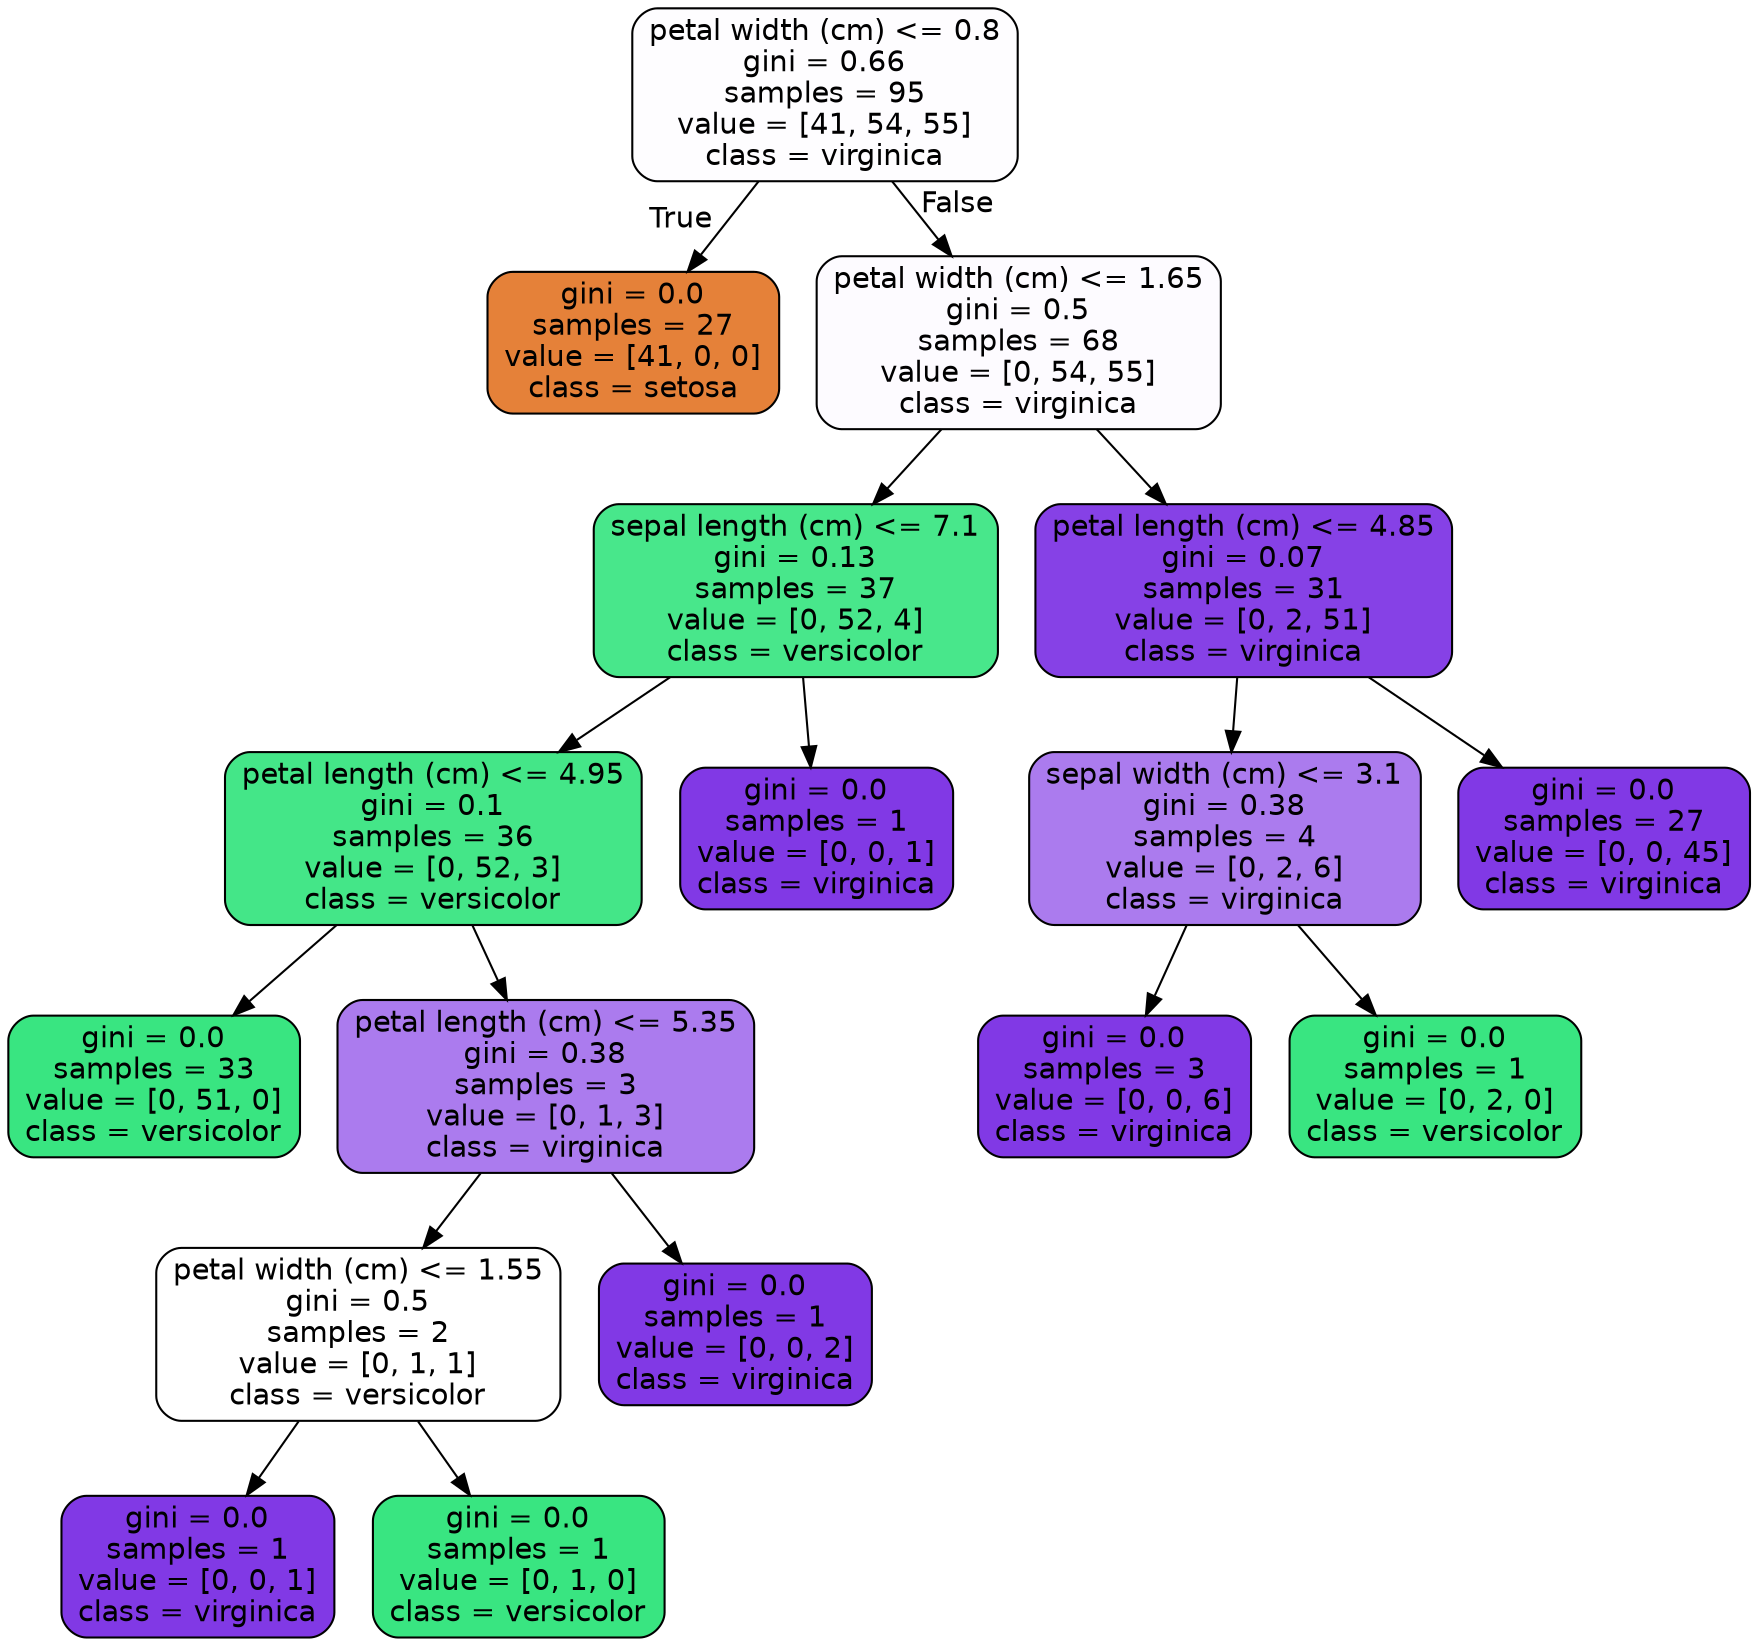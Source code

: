 digraph Tree {
node [shape=box, style="filled, rounded", color="black", fontname=helvetica] ;
edge [fontname=helvetica] ;
0 [label="petal width (cm) <= 0.8\ngini = 0.66\nsamples = 95\nvalue = [41, 54, 55]\nclass = virginica", fillcolor="#fefdff"] ;
1 [label="gini = 0.0\nsamples = 27\nvalue = [41, 0, 0]\nclass = setosa", fillcolor="#e58139"] ;
0 -> 1 [labeldistance=2.5, labelangle=45, headlabel="True"] ;
2 [label="petal width (cm) <= 1.65\ngini = 0.5\nsamples = 68\nvalue = [0, 54, 55]\nclass = virginica", fillcolor="#fdfbff"] ;
0 -> 2 [labeldistance=2.5, labelangle=-45, headlabel="False"] ;
3 [label="sepal length (cm) <= 7.1\ngini = 0.13\nsamples = 37\nvalue = [0, 52, 4]\nclass = versicolor", fillcolor="#48e78b"] ;
2 -> 3 ;
4 [label="petal length (cm) <= 4.95\ngini = 0.1\nsamples = 36\nvalue = [0, 52, 3]\nclass = versicolor", fillcolor="#44e688"] ;
3 -> 4 ;
5 [label="gini = 0.0\nsamples = 33\nvalue = [0, 51, 0]\nclass = versicolor", fillcolor="#39e581"] ;
4 -> 5 ;
6 [label="petal length (cm) <= 5.35\ngini = 0.38\nsamples = 3\nvalue = [0, 1, 3]\nclass = virginica", fillcolor="#ab7bee"] ;
4 -> 6 ;
7 [label="petal width (cm) <= 1.55\ngini = 0.5\nsamples = 2\nvalue = [0, 1, 1]\nclass = versicolor", fillcolor="#ffffff"] ;
6 -> 7 ;
8 [label="gini = 0.0\nsamples = 1\nvalue = [0, 0, 1]\nclass = virginica", fillcolor="#8139e5"] ;
7 -> 8 ;
9 [label="gini = 0.0\nsamples = 1\nvalue = [0, 1, 0]\nclass = versicolor", fillcolor="#39e581"] ;
7 -> 9 ;
10 [label="gini = 0.0\nsamples = 1\nvalue = [0, 0, 2]\nclass = virginica", fillcolor="#8139e5"] ;
6 -> 10 ;
11 [label="gini = 0.0\nsamples = 1\nvalue = [0, 0, 1]\nclass = virginica", fillcolor="#8139e5"] ;
3 -> 11 ;
12 [label="petal length (cm) <= 4.85\ngini = 0.07\nsamples = 31\nvalue = [0, 2, 51]\nclass = virginica", fillcolor="#8641e6"] ;
2 -> 12 ;
13 [label="sepal width (cm) <= 3.1\ngini = 0.38\nsamples = 4\nvalue = [0, 2, 6]\nclass = virginica", fillcolor="#ab7bee"] ;
12 -> 13 ;
14 [label="gini = 0.0\nsamples = 3\nvalue = [0, 0, 6]\nclass = virginica", fillcolor="#8139e5"] ;
13 -> 14 ;
15 [label="gini = 0.0\nsamples = 1\nvalue = [0, 2, 0]\nclass = versicolor", fillcolor="#39e581"] ;
13 -> 15 ;
16 [label="gini = 0.0\nsamples = 27\nvalue = [0, 0, 45]\nclass = virginica", fillcolor="#8139e5"] ;
12 -> 16 ;
}